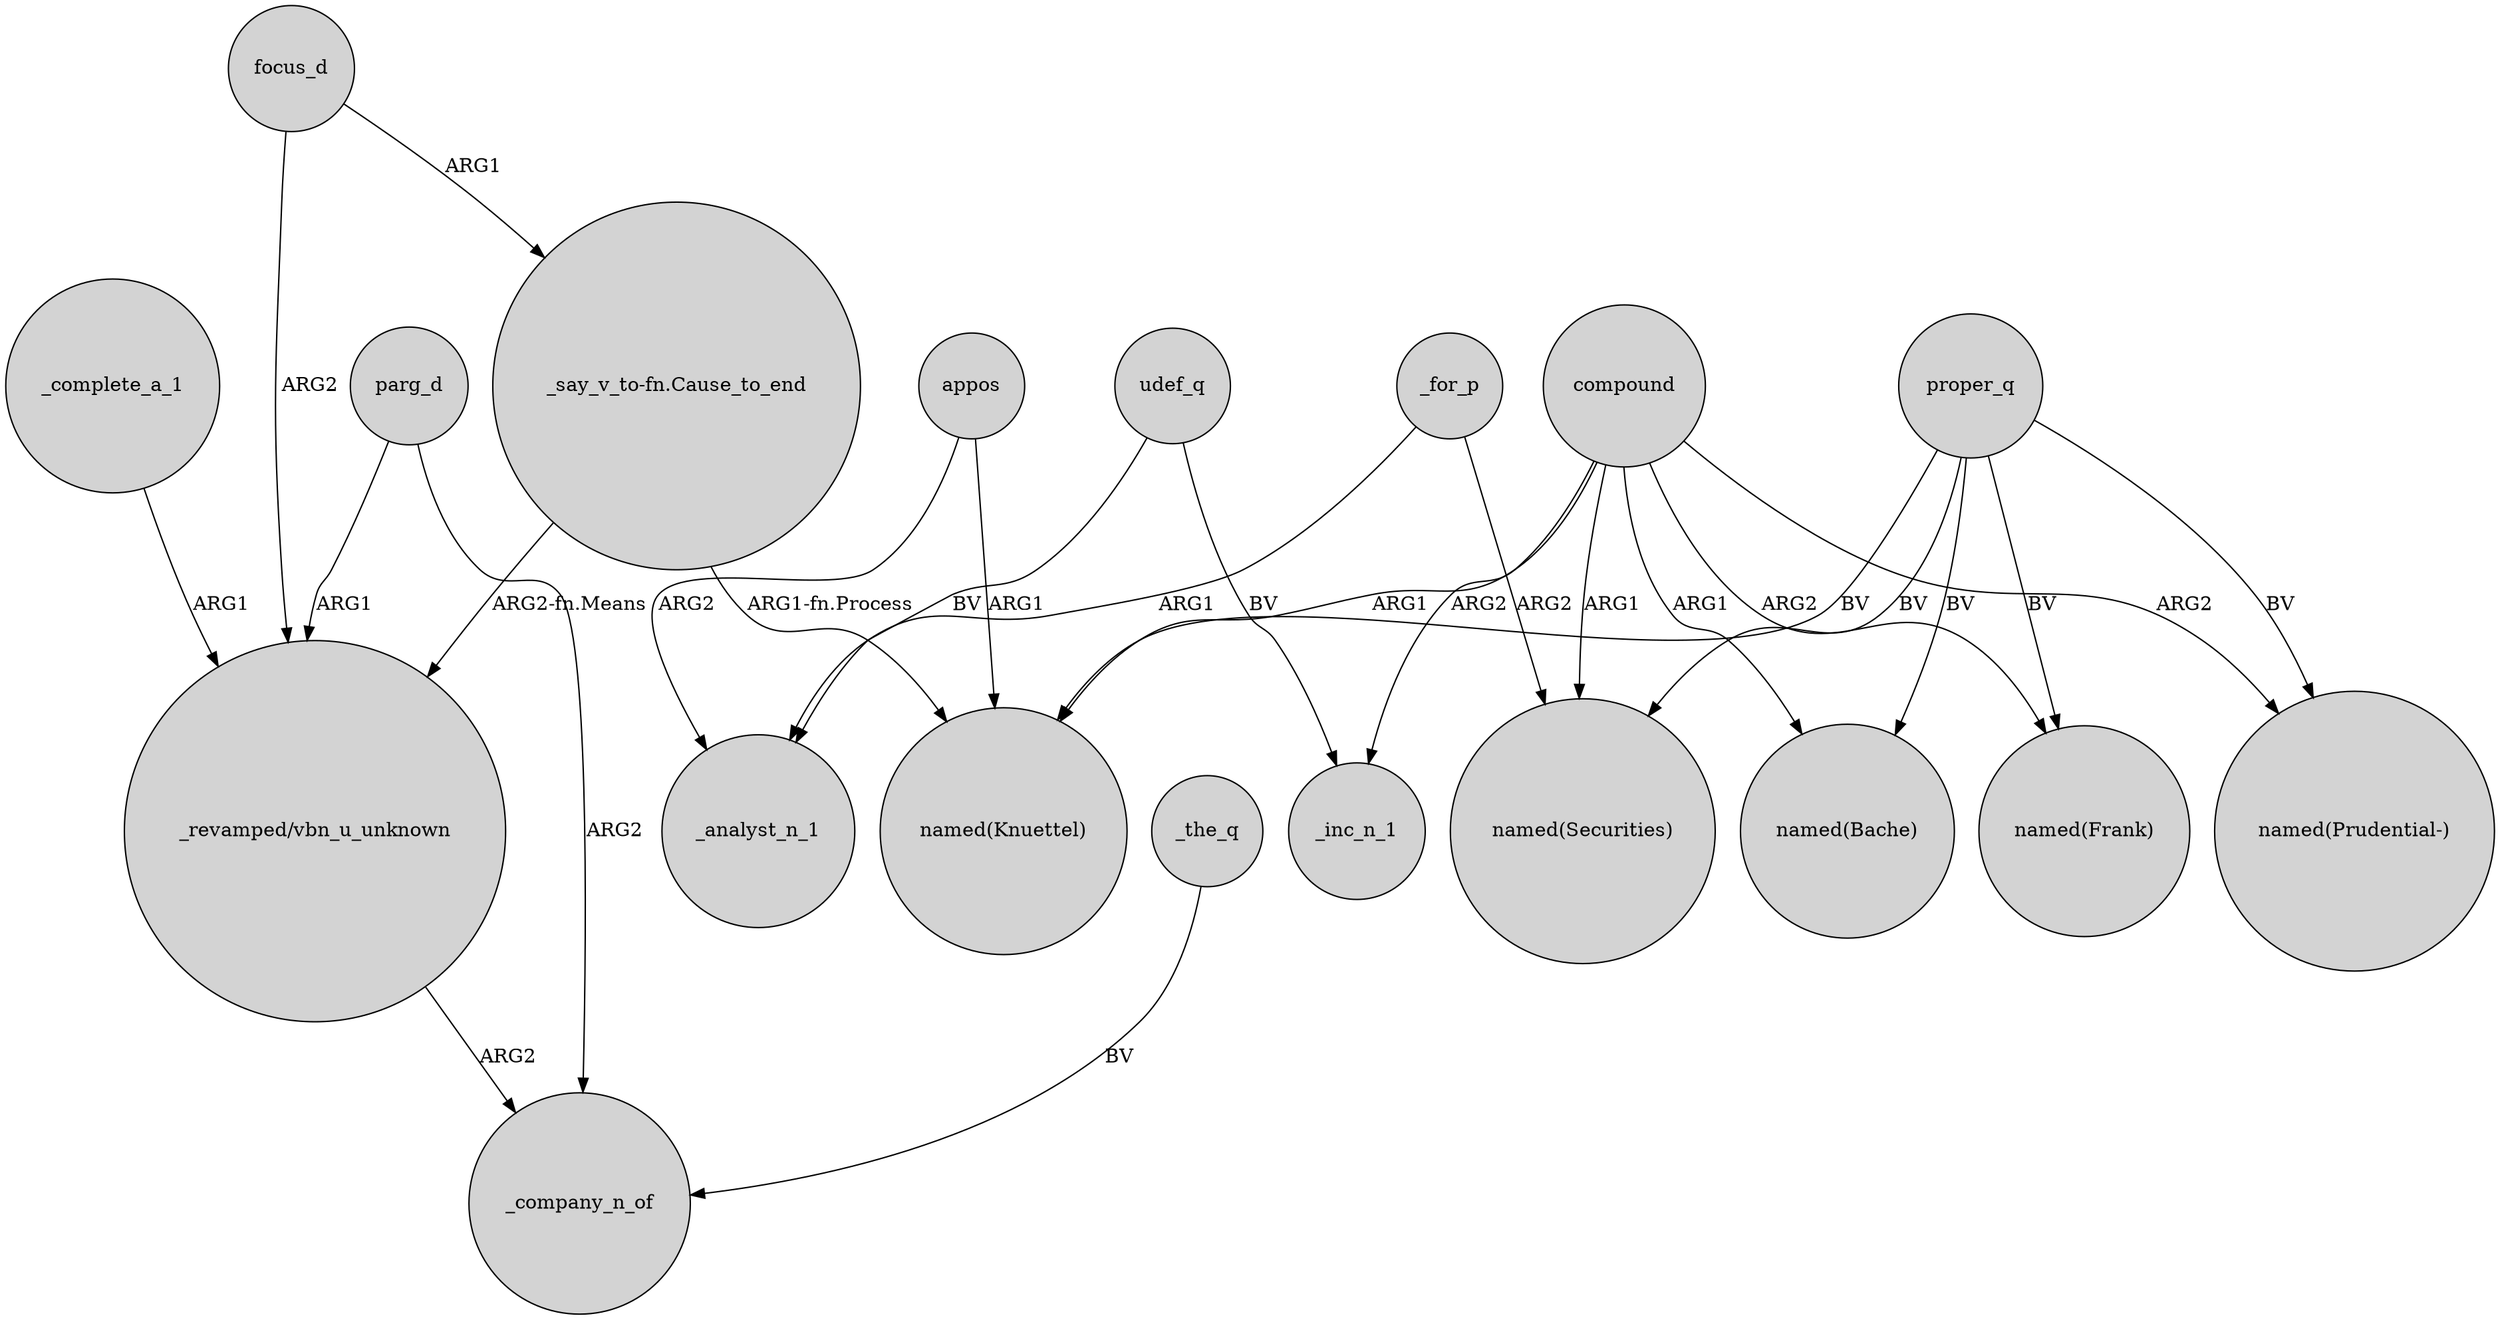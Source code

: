 digraph {
	node [shape=circle style=filled]
	proper_q -> "named(Securities)" [label=BV]
	udef_q -> _analyst_n_1 [label=BV]
	compound -> "named(Knuettel)" [label=ARG1]
	compound -> "named(Bache)" [label=ARG1]
	"_say_v_to-fn.Cause_to_end" -> "_revamped/vbn_u_unknown" [label="ARG2-fn.Means"]
	focus_d -> "_say_v_to-fn.Cause_to_end" [label=ARG1]
	appos -> "named(Knuettel)" [label=ARG1]
	proper_q -> "named(Knuettel)" [label=BV]
	"_revamped/vbn_u_unknown" -> _company_n_of [label=ARG2]
	"_say_v_to-fn.Cause_to_end" -> "named(Knuettel)" [label="ARG1-fn.Process"]
	parg_d -> _company_n_of [label=ARG2]
	_for_p -> "named(Securities)" [label=ARG2]
	compound -> "named(Frank)" [label=ARG2]
	udef_q -> _inc_n_1 [label=BV]
	compound -> _inc_n_1 [label=ARG2]
	compound -> "named(Prudential-)" [label=ARG2]
	appos -> _analyst_n_1 [label=ARG2]
	proper_q -> "named(Frank)" [label=BV]
	focus_d -> "_revamped/vbn_u_unknown" [label=ARG2]
	proper_q -> "named(Prudential-)" [label=BV]
	_complete_a_1 -> "_revamped/vbn_u_unknown" [label=ARG1]
	_for_p -> _analyst_n_1 [label=ARG1]
	proper_q -> "named(Bache)" [label=BV]
	parg_d -> "_revamped/vbn_u_unknown" [label=ARG1]
	_the_q -> _company_n_of [label=BV]
	compound -> "named(Securities)" [label=ARG1]
}
